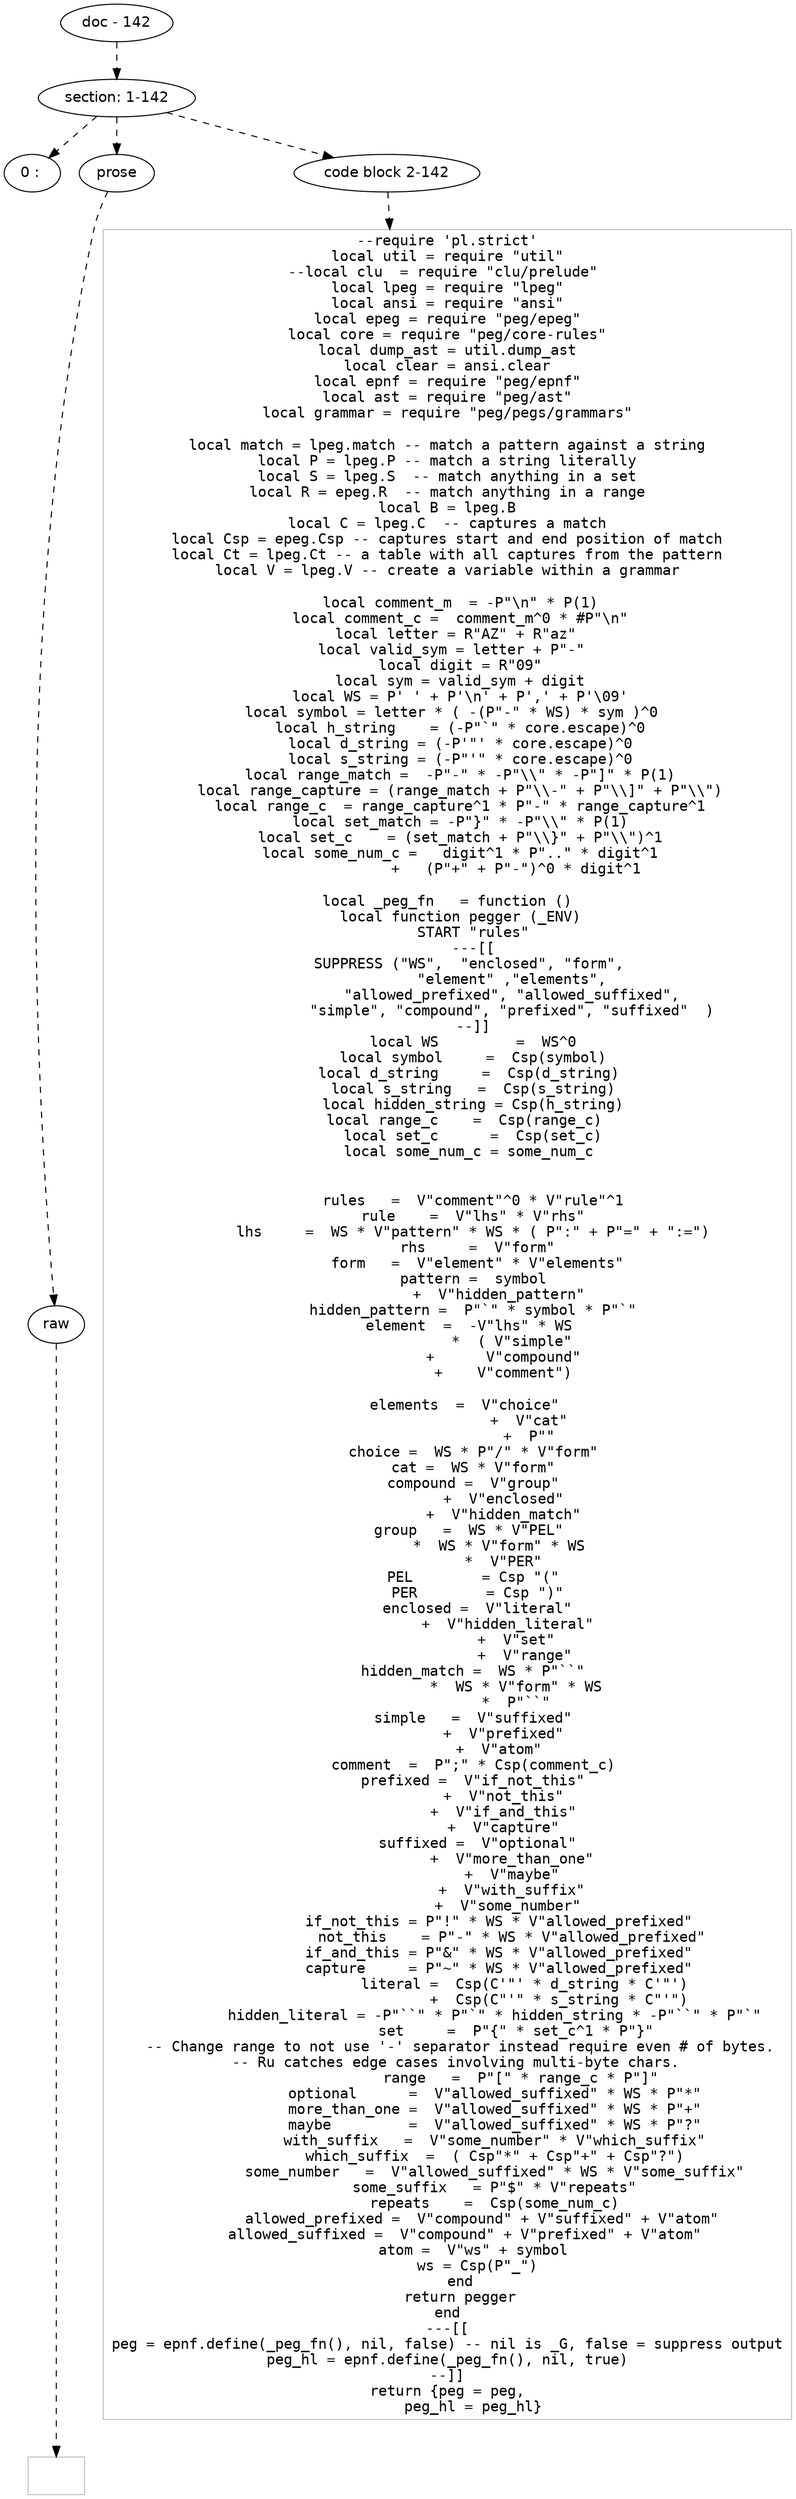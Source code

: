 digraph hierarchy {

node [fontname=Helvetica]
edge [style=dashed]

doc_0 [label="doc - 142"]


doc_0 -> { section_1}
{rank=same; section_1}

section_1 [label="section: 1-142"]


section_1 -> { header_2 prose_3 codeblock_4}
{rank=same; header_2 prose_3 codeblock_4}

header_2 [label="0 : "]

prose_3 [label="prose"]

codeblock_4 [label="code block 2-142"]


prose_3 -> { raw_5}
{rank=same; raw_5}

raw_5 [label="raw"]


raw_5 -> leaf_6
leaf_6  [color=Gray,shape=rectangle,fontname=Inconsolata,label=""]
codeblock_4 -> leaf_7
leaf_7  [color=Gray,shape=rectangle,fontname=Inconsolata,label="--require 'pl.strict'
local util = require \"util\"
--local clu  = require \"clu/prelude\" 
local lpeg = require \"lpeg\"
local ansi = require \"ansi\"
local epeg = require \"peg/epeg\"
local core = require \"peg/core-rules\"
local dump_ast = util.dump_ast
local clear = ansi.clear
local epnf = require \"peg/epnf\"
local ast = require \"peg/ast\"
local grammar = require \"peg/pegs/grammars\"

local match = lpeg.match -- match a pattern against a string
local P = lpeg.P -- match a string literally
local S = lpeg.S  -- match anything in a set
local R = epeg.R  -- match anything in a range
local B = lpeg.B
local C = lpeg.C  -- captures a match
local Csp = epeg.Csp -- captures start and end position of match
local Ct = lpeg.Ct -- a table with all captures from the pattern
local V = lpeg.V -- create a variable within a grammar

   local comment_m  = -P\"\\n\" * P(1)
   local comment_c =  comment_m^0 * #P\"\\n\"
   local letter = R\"AZ\" + R\"az\" 
   local valid_sym = letter + P\"-\"  
   local digit = R\"09\"
   local sym = valid_sym + digit
   local WS = P' ' + P'\\n' + P',' + P'\\09'
   local symbol = letter * ( -(P\"-\" * WS) * sym )^0  
   local h_string    = (-P\"`\" * core.escape)^0
   local d_string = (-P'\"' * core.escape)^0
   local s_string = (-P\"'\" * core.escape)^0
   local range_match =  -P\"-\" * -P\"\\\\\" * -P\"]\" * P(1)
   local range_capture = (range_match + P\"\\\\-\" + P\"\\\\]\" + P\"\\\\\")
   local range_c  = range_capture^1 * P\"-\" * range_capture^1
   local set_match = -P\"}\" * -P\"\\\\\" * P(1)
   local set_c    = (set_match + P\"\\\\}\" + P\"\\\\\")^1
   local some_num_c =   digit^1 * P\"..\" * digit^1
                +   (P\"+\" + P\"-\")^0 * digit^1

local _peg_fn   = function ()
   local function pegger (_ENV)
      START \"rules\"
      ---[[
      SUPPRESS (\"WS\",  \"enclosed\", \"form\", 
               \"element\" ,\"elements\",
               \"allowed_prefixed\", \"allowed_suffixed\",
               \"simple\", \"compound\", \"prefixed\", \"suffixed\"  )
      --]]
      local WS         =  WS^0
      local symbol     =  Csp(symbol)
      local d_string     =  Csp(d_string) 
      local s_string   =  Csp(s_string)
      local hidden_string = Csp(h_string)
      local range_c    =  Csp(range_c)  
      local set_c      =  Csp(set_c)
      local some_num_c = some_num_c 


      rules   =  V\"comment\"^0 * V\"rule\"^1
      rule    =  V\"lhs\" * V\"rhs\"
      lhs     =  WS * V\"pattern\" * WS * ( P\":\" + P\"=\" + \":=\")
       rhs     =  V\"form\"
       form   =  V\"element\" * V\"elements\"
      pattern =  symbol
            +  V\"hidden_pattern\"
      hidden_pattern =  P\"`\" * symbol * P\"`\"
      element  =  -V\"lhs\" * WS 
               *  ( V\"simple\"
             +      V\"compound\"
             +    V\"comment\")

      elements  =  V\"choice\"  
                   +  V\"cat\"
                   +  P\"\"
      choice =  WS * P\"/\" * V\"form\"
      cat =  WS * V\"form\"
      compound =  V\"group\"
             +  V\"enclosed\"
             +  V\"hidden_match\"
      group   =  WS * V\"PEL\" 
             *  WS * V\"form\" * WS 
             *  V\"PER\"
      PEL        = Csp \"(\"
       PER        = Csp \")\"
       enclosed =  V\"literal\"
              +  V\"hidden_literal\"
                +  V\"set\"
                  +  V\"range\"
      hidden_match =  WS * P\"``\"
                *  WS * V\"form\" * WS
                *  P\"``\"
      simple   =  V\"suffixed\"
             +  V\"prefixed\"
             +  V\"atom\" 
      comment  =  P\";\" * Csp(comment_c)
      prefixed =  V\"if_not_this\"
             +  V\"not_this\"
             +  V\"if_and_this\"
             +  V\"capture\"
       suffixed =  V\"optional\"
               +  V\"more_than_one\"
               +  V\"maybe\"
               +  V\"with_suffix\"
              +  V\"some_number\"
            if_not_this = P\"!\" * WS * V\"allowed_prefixed\"
               not_this    = P\"-\" * WS * V\"allowed_prefixed\"
            if_and_this = P\"&\" * WS * V\"allowed_prefixed\"
            capture     = P\"~\" * WS * V\"allowed_prefixed\"
                  literal =  Csp(C'\"' * d_string * C'\"')
                          +  Csp(C\"'\" * s_string * C\"'\")
           hidden_literal = -P\"``\" * P\"`\" * hidden_string * -P\"``\" * P\"`\"
                  set     =  P\"{\" * set_c^1 * P\"}\"  
   -- Change range to not use '-' separator instead require even # of bytes.
   -- Ru catches edge cases involving multi-byte chars. 
                  range   =  P\"[\" * range_c * P\"]\" 
           optional      =  V\"allowed_suffixed\" * WS * P\"*\"
           more_than_one =  V\"allowed_suffixed\" * WS * P\"+\"
           maybe         =  V\"allowed_suffixed\" * WS * P\"?\"
           with_suffix   =  V\"some_number\" * V\"which_suffix\"
           which_suffix  =  ( Csp\"*\" + Csp\"+\" + Csp\"?\")
           some_number   =  V\"allowed_suffixed\" * WS * V\"some_suffix\"
           some_suffix   = P\"$\" * V\"repeats\"
           repeats    =  Csp(some_num_c)
        allowed_prefixed =  V\"compound\" + V\"suffixed\" + V\"atom\"
        allowed_suffixed =  V\"compound\" + V\"prefixed\" + V\"atom\"    
       atom =  V\"ws\" + symbol 
       ws = Csp(P\"_\")
   end
   return pegger
end
---[[
peg = epnf.define(_peg_fn(), nil, false) -- nil is _G, false = suppress output
peg_hl = epnf.define(_peg_fn(), nil, true)
--]]
return {peg = peg,
      peg_hl = peg_hl}"]

}
